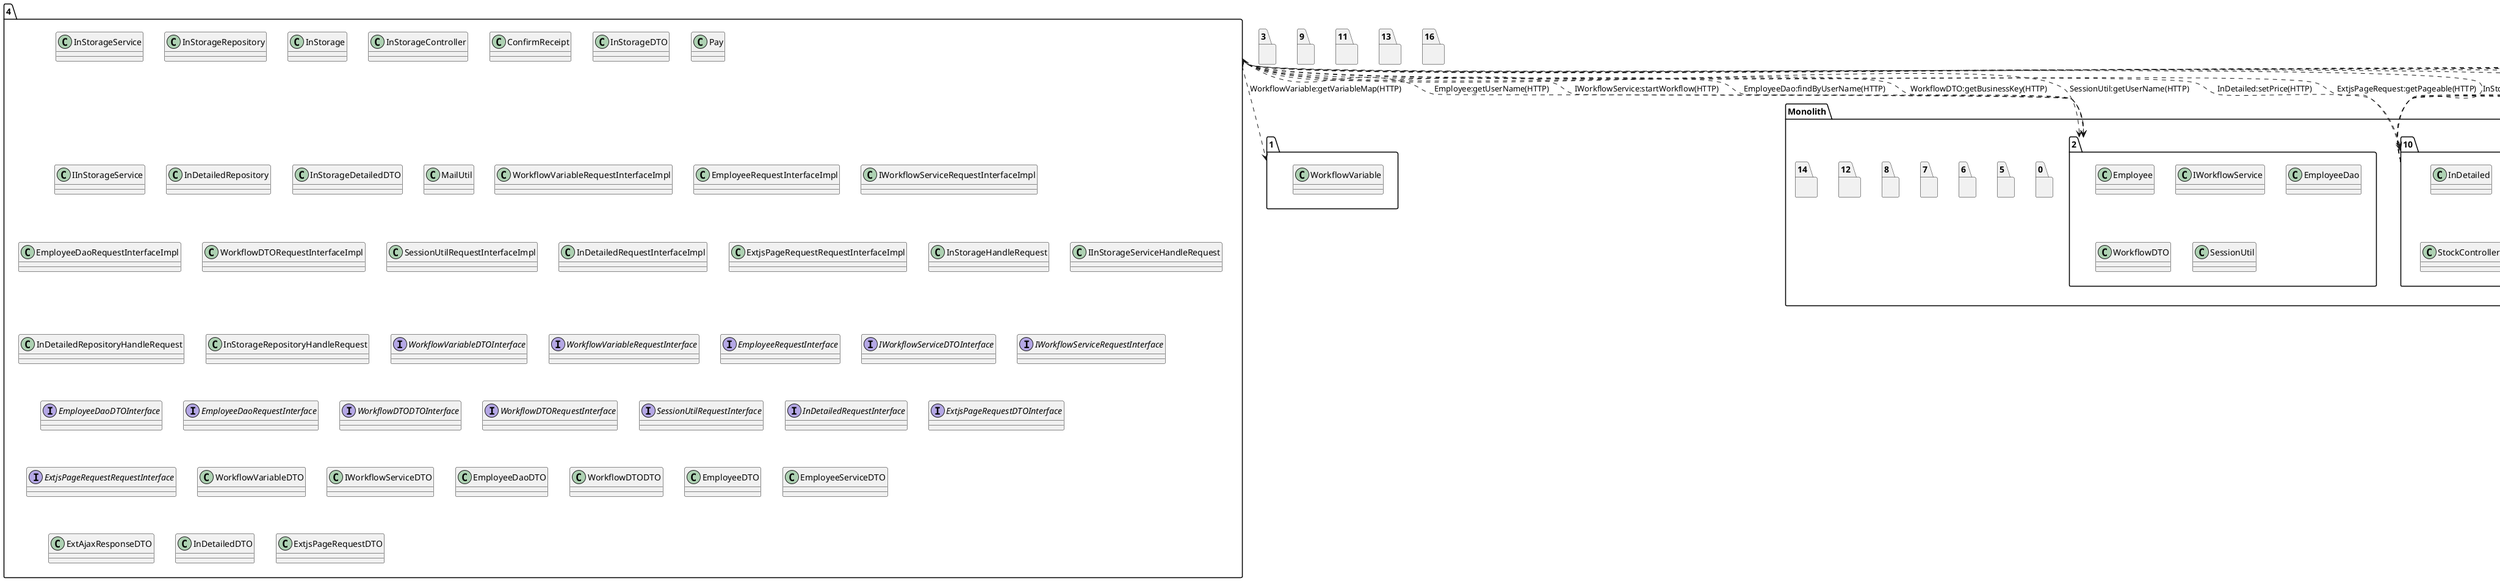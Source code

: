 @startuml
package "4"{
class InStorageService
class InStorageRepository
class InStorage
class InStorageController
class ConfirmReceipt
class InStorageDTO
class Pay
class IInStorageService
class InDetailedRepository
class InStorageDetailedDTO
class MailUtil
class WorkflowVariableRequestInterfaceImpl
class EmployeeRequestInterfaceImpl
class IWorkflowServiceRequestInterfaceImpl
class EmployeeDaoRequestInterfaceImpl
class WorkflowDTORequestInterfaceImpl
class SessionUtilRequestInterfaceImpl
class InDetailedRequestInterfaceImpl
class ExtjsPageRequestRequestInterfaceImpl
class InStorageHandleRequest
class IInStorageServiceHandleRequest
class InDetailedRepositoryHandleRequest
class InStorageRepositoryHandleRequest
interface WorkflowVariableDTOInterface
interface WorkflowVariableRequestInterface
interface EmployeeRequestInterface
interface IWorkflowServiceDTOInterface
interface IWorkflowServiceRequestInterface
interface EmployeeDaoDTOInterface
interface EmployeeDaoRequestInterface
interface WorkflowDTODTOInterface
interface WorkflowDTORequestInterface
interface SessionUtilRequestInterface
interface InDetailedRequestInterface
interface ExtjsPageRequestDTOInterface
interface ExtjsPageRequestRequestInterface
class WorkflowVariableDTO
class IWorkflowServiceDTO
class EmployeeDaoDTO
class WorkflowDTODTO
class EmployeeDTO
class EmployeeServiceDTO
class ExtAjaxResponseDTO
class InDetailedDTO
class ExtjsPageRequestDTO
}
package "1"{
class WorkflowVariable
}
package "3"{
}
package "9"{
}
package "11"{
}
package "13"{
}
package "16"{
}
package "Monolith" {
package "0"{
}
package "2"{
class Employee
class IWorkflowService
class EmployeeDao
class WorkflowDTO
class SessionUtil
}
package "5"{
}
package "6"{
}
package "7"{
}
package "8"{
}
package "10"{
class InDetailed
class ExtjsPageRequest
class InController
class StockController
class InSendController
class InSendController
class InDetailedService
}
package "12"{
}
package "14"{
}
package "15"{
class FinanceReportDailyService
}
}
"4"..>"1":WorkflowVariable:getVariableMap(HTTP)
"4"..>"2":Employee:getUserName(HTTP)
"4"..>"2":IWorkflowService:startWorkflow(HTTP)
"4"..>"2":EmployeeDao:findByUserName(HTTP)
"4"..>"2":WorkflowDTO:getBusinessKey(HTTP)
"4"..>"2":SessionUtil:getUserName(HTTP)
"4"..>"10":InDetailed:setPrice(HTTP)
"4"..>"10":ExtjsPageRequest:getPageable(HTTP)
"10"..>"4":InStorage:getInStorageDate (HTTP)
"10"..>"4":InStorage:getInStorageId (HTTP)
"10"..>"4":InStorage:setInStorageId (HTTP)
"10"..>"4":IInStorageService:save (HTTP)
"10"..>"4":InDetailedRepository:save (HTTP)
"15"..>"4":InStorageRepository:findInStorageOrderByDay (HTTP)
@enduml